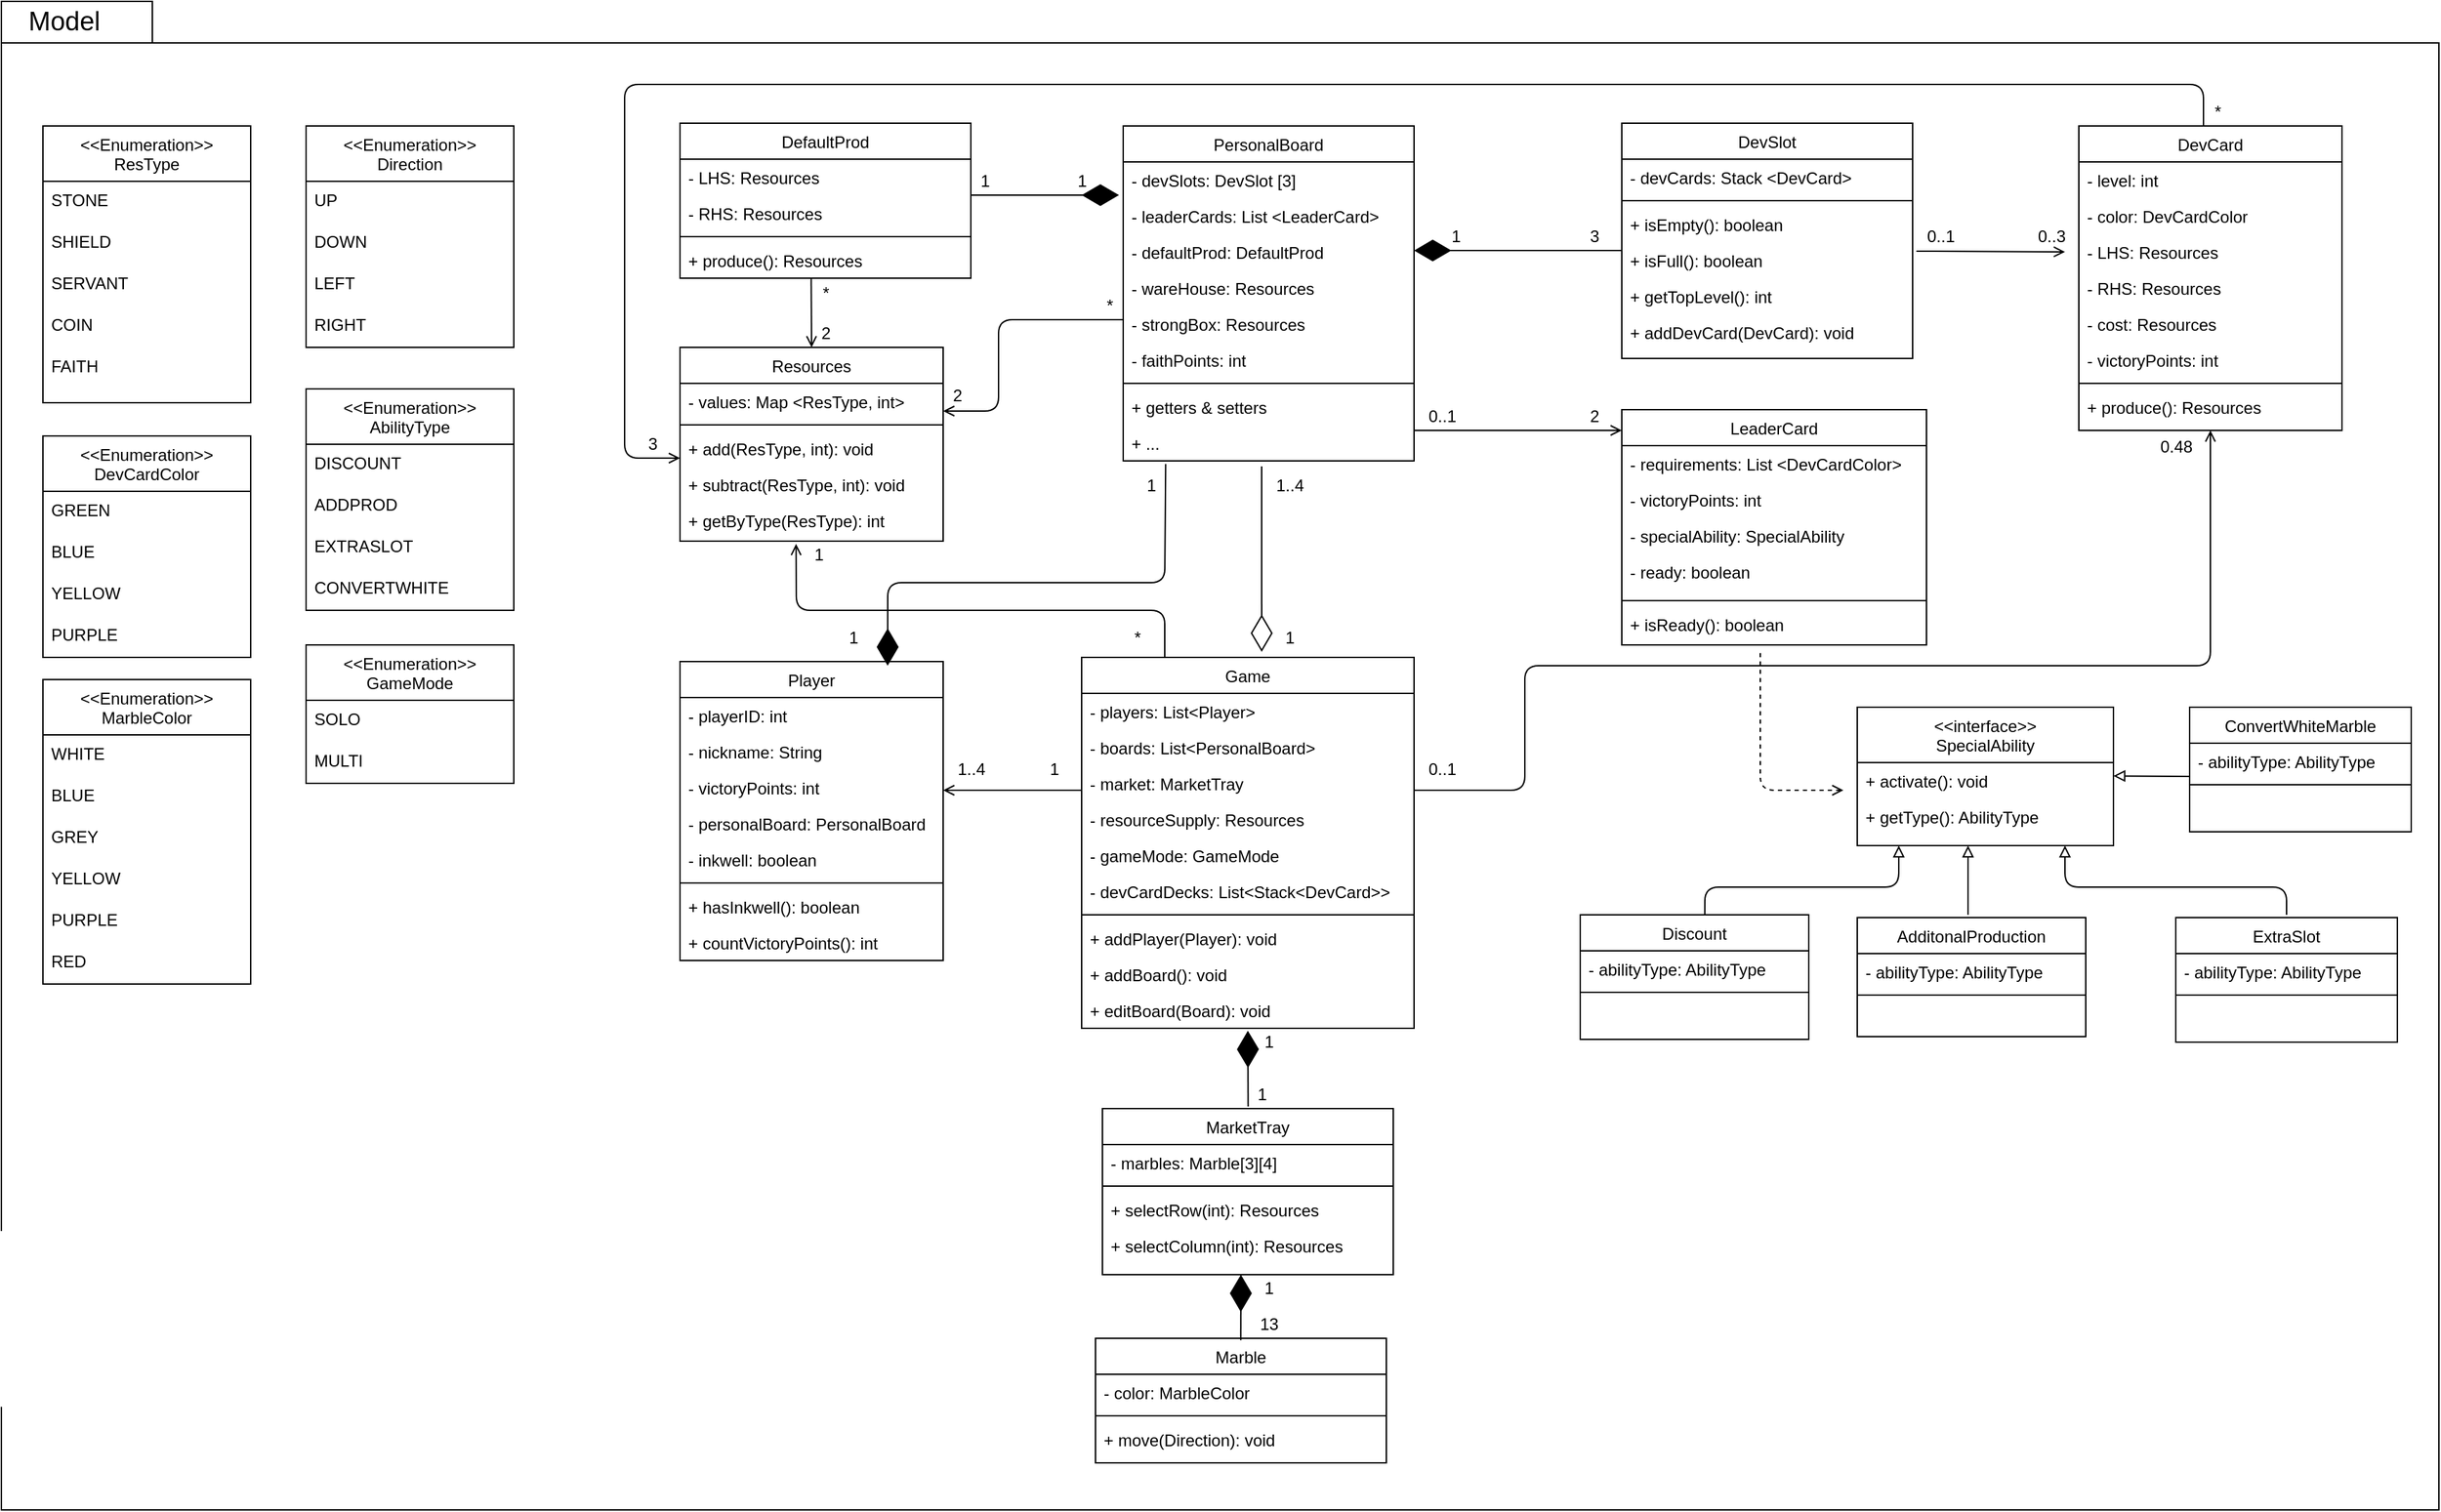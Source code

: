 <mxfile version="14.4.9" type="device"><diagram id="C5RBs43oDa-KdzZeNtuy" name="Page-1"><mxGraphModel dx="3872" dy="2507" grid="1" gridSize="10" guides="1" tooltips="1" connect="1" arrows="1" fold="1" page="1" pageScale="1" pageWidth="1169" pageHeight="827" math="0" shadow="0"><root><mxCell id="WIyWlLk6GJQsqaUBKTNV-0"/><mxCell id="WIyWlLk6GJQsqaUBKTNV-1" parent="WIyWlLk6GJQsqaUBKTNV-0"/><mxCell id="xQJlDRoFPrVS4sR51G3T-3" value="" style="shape=folder;fontStyle=1;tabWidth=80;tabHeight=30;tabPosition=left;html=1;boundedLbl=1;" parent="WIyWlLk6GJQsqaUBKTNV-1" vertex="1"><mxGeometry x="-1150" y="-60" width="1760" height="1090" as="geometry"/></mxCell><mxCell id="zkfFHV4jXpPFQw0GAbJ--0" value="PersonalBoard" style="swimlane;fontStyle=0;align=center;verticalAlign=top;childLayout=stackLayout;horizontal=1;startSize=26;horizontalStack=0;resizeParent=1;resizeLast=0;collapsible=1;marginBottom=0;rounded=0;shadow=0;strokeWidth=1;" parent="WIyWlLk6GJQsqaUBKTNV-1" vertex="1"><mxGeometry x="-340" y="30" width="210" height="242" as="geometry"><mxRectangle x="230" y="140" width="160" height="26" as="alternateBounds"/></mxGeometry></mxCell><mxCell id="zkfFHV4jXpPFQw0GAbJ--1" value="- devSlots: DevSlot [3]" style="text;align=left;verticalAlign=top;spacingLeft=4;spacingRight=4;overflow=hidden;rotatable=0;points=[[0,0.5],[1,0.5]];portConstraint=eastwest;" parent="zkfFHV4jXpPFQw0GAbJ--0" vertex="1"><mxGeometry y="26" width="210" height="26" as="geometry"/></mxCell><mxCell id="JViH0_Ud2CTrV5WbSch8-22" value="- leaderCards: List &lt;LeaderCard&gt;" style="text;align=left;verticalAlign=top;spacingLeft=4;spacingRight=4;overflow=hidden;rotatable=0;points=[[0,0.5],[1,0.5]];portConstraint=eastwest;rounded=0;shadow=0;html=0;" parent="zkfFHV4jXpPFQw0GAbJ--0" vertex="1"><mxGeometry y="52" width="210" height="26" as="geometry"/></mxCell><mxCell id="zkfFHV4jXpPFQw0GAbJ--2" value="- defaultProd: DefaultProd" style="text;align=left;verticalAlign=top;spacingLeft=4;spacingRight=4;overflow=hidden;rotatable=0;points=[[0,0.5],[1,0.5]];portConstraint=eastwest;rounded=0;shadow=0;html=0;" parent="zkfFHV4jXpPFQw0GAbJ--0" vertex="1"><mxGeometry y="78" width="210" height="26" as="geometry"/></mxCell><mxCell id="zkfFHV4jXpPFQw0GAbJ--3" value="- wareHouse: Resources" style="text;align=left;verticalAlign=top;spacingLeft=4;spacingRight=4;overflow=hidden;rotatable=0;points=[[0,0.5],[1,0.5]];portConstraint=eastwest;rounded=0;shadow=0;html=0;" parent="zkfFHV4jXpPFQw0GAbJ--0" vertex="1"><mxGeometry y="104" width="210" height="26" as="geometry"/></mxCell><mxCell id="g4ZdWJ2Xis4L-yfPO50n-14" value="- strongBox: Resources" style="text;align=left;verticalAlign=top;spacingLeft=4;spacingRight=4;overflow=hidden;rotatable=0;points=[[0,0.5],[1,0.5]];portConstraint=eastwest;rounded=0;shadow=0;html=0;" parent="zkfFHV4jXpPFQw0GAbJ--0" vertex="1"><mxGeometry y="130" width="210" height="26" as="geometry"/></mxCell><mxCell id="g4ZdWJ2Xis4L-yfPO50n-23" value="- faithPoints: int" style="text;align=left;verticalAlign=top;spacingLeft=4;spacingRight=4;overflow=hidden;rotatable=0;points=[[0,0.5],[1,0.5]];portConstraint=eastwest;rounded=0;shadow=0;html=0;" parent="zkfFHV4jXpPFQw0GAbJ--0" vertex="1"><mxGeometry y="156" width="210" height="26" as="geometry"/></mxCell><mxCell id="zkfFHV4jXpPFQw0GAbJ--4" value="" style="line;html=1;strokeWidth=1;align=left;verticalAlign=middle;spacingTop=-1;spacingLeft=3;spacingRight=3;rotatable=0;labelPosition=right;points=[];portConstraint=eastwest;" parent="zkfFHV4jXpPFQw0GAbJ--0" vertex="1"><mxGeometry y="182" width="210" height="8" as="geometry"/></mxCell><mxCell id="zkfFHV4jXpPFQw0GAbJ--5" value="+ getters &amp; setters" style="text;align=left;verticalAlign=top;spacingLeft=4;spacingRight=4;overflow=hidden;rotatable=0;points=[[0,0.5],[1,0.5]];portConstraint=eastwest;" parent="zkfFHV4jXpPFQw0GAbJ--0" vertex="1"><mxGeometry y="190" width="210" height="26" as="geometry"/></mxCell><mxCell id="JViH0_Ud2CTrV5WbSch8-24" value="+ ..." style="text;align=left;verticalAlign=top;spacingLeft=4;spacingRight=4;overflow=hidden;rotatable=0;points=[[0,0.5],[1,0.5]];portConstraint=eastwest;" parent="zkfFHV4jXpPFQw0GAbJ--0" vertex="1"><mxGeometry y="216" width="210" height="26" as="geometry"/></mxCell><mxCell id="zkfFHV4jXpPFQw0GAbJ--17" value="Player" style="swimlane;fontStyle=0;align=center;verticalAlign=top;childLayout=stackLayout;horizontal=1;startSize=26;horizontalStack=0;resizeParent=1;resizeLast=0;collapsible=1;marginBottom=0;rounded=0;shadow=0;strokeWidth=1;" parent="WIyWlLk6GJQsqaUBKTNV-1" vertex="1"><mxGeometry x="-660" y="417" width="190" height="216" as="geometry"><mxRectangle x="550" y="140" width="160" height="26" as="alternateBounds"/></mxGeometry></mxCell><mxCell id="zkfFHV4jXpPFQw0GAbJ--18" value="- playerID: int" style="text;align=left;verticalAlign=top;spacingLeft=4;spacingRight=4;overflow=hidden;rotatable=0;points=[[0,0.5],[1,0.5]];portConstraint=eastwest;" parent="zkfFHV4jXpPFQw0GAbJ--17" vertex="1"><mxGeometry y="26" width="190" height="26" as="geometry"/></mxCell><mxCell id="zkfFHV4jXpPFQw0GAbJ--19" value="- nickname: String" style="text;align=left;verticalAlign=top;spacingLeft=4;spacingRight=4;overflow=hidden;rotatable=0;points=[[0,0.5],[1,0.5]];portConstraint=eastwest;rounded=0;shadow=0;html=0;" parent="zkfFHV4jXpPFQw0GAbJ--17" vertex="1"><mxGeometry y="52" width="190" height="26" as="geometry"/></mxCell><mxCell id="zkfFHV4jXpPFQw0GAbJ--20" value="- victoryPoints: int" style="text;align=left;verticalAlign=top;spacingLeft=4;spacingRight=4;overflow=hidden;rotatable=0;points=[[0,0.5],[1,0.5]];portConstraint=eastwest;rounded=0;shadow=0;html=0;" parent="zkfFHV4jXpPFQw0GAbJ--17" vertex="1"><mxGeometry y="78" width="190" height="26" as="geometry"/></mxCell><mxCell id="g4ZdWJ2Xis4L-yfPO50n-3" value="- personalBoard: PersonalBoard" style="text;align=left;verticalAlign=top;spacingLeft=4;spacingRight=4;overflow=hidden;rotatable=0;points=[[0,0.5],[1,0.5]];portConstraint=eastwest;rounded=0;shadow=0;html=0;" parent="zkfFHV4jXpPFQw0GAbJ--17" vertex="1"><mxGeometry y="104" width="190" height="26" as="geometry"/></mxCell><mxCell id="g4ZdWJ2Xis4L-yfPO50n-4" value="- inkwell: boolean" style="text;align=left;verticalAlign=top;spacingLeft=4;spacingRight=4;overflow=hidden;rotatable=0;points=[[0,0.5],[1,0.5]];portConstraint=eastwest;rounded=0;shadow=0;html=0;" parent="zkfFHV4jXpPFQw0GAbJ--17" vertex="1"><mxGeometry y="130" width="190" height="26" as="geometry"/></mxCell><mxCell id="zkfFHV4jXpPFQw0GAbJ--23" value="" style="line;html=1;strokeWidth=1;align=left;verticalAlign=middle;spacingTop=-1;spacingLeft=3;spacingRight=3;rotatable=0;labelPosition=right;points=[];portConstraint=eastwest;" parent="zkfFHV4jXpPFQw0GAbJ--17" vertex="1"><mxGeometry y="156" width="190" height="8" as="geometry"/></mxCell><mxCell id="zkfFHV4jXpPFQw0GAbJ--24" value="+ hasInkwell(): boolean" style="text;align=left;verticalAlign=top;spacingLeft=4;spacingRight=4;overflow=hidden;rotatable=0;points=[[0,0.5],[1,0.5]];portConstraint=eastwest;" parent="zkfFHV4jXpPFQw0GAbJ--17" vertex="1"><mxGeometry y="164" width="190" height="26" as="geometry"/></mxCell><mxCell id="g4ZdWJ2Xis4L-yfPO50n-71" value="+ countVictoryPoints(): int" style="text;align=left;verticalAlign=top;spacingLeft=4;spacingRight=4;overflow=hidden;rotatable=0;points=[[0,0.5],[1,0.5]];portConstraint=eastwest;" parent="zkfFHV4jXpPFQw0GAbJ--17" vertex="1"><mxGeometry y="190" width="190" height="26" as="geometry"/></mxCell><mxCell id="g4ZdWJ2Xis4L-yfPO50n-6" value="DevSlot" style="swimlane;fontStyle=0;align=center;verticalAlign=top;childLayout=stackLayout;horizontal=1;startSize=26;horizontalStack=0;resizeParent=1;resizeLast=0;collapsible=1;marginBottom=0;rounded=0;shadow=0;strokeWidth=1;" parent="WIyWlLk6GJQsqaUBKTNV-1" vertex="1"><mxGeometry x="20" y="28" width="210" height="170" as="geometry"><mxRectangle x="230" y="140" width="160" height="26" as="alternateBounds"/></mxGeometry></mxCell><mxCell id="g4ZdWJ2Xis4L-yfPO50n-7" value="- devCards: Stack &lt;DevCard&gt;" style="text;align=left;verticalAlign=top;spacingLeft=4;spacingRight=4;overflow=hidden;rotatable=0;points=[[0,0.5],[1,0.5]];portConstraint=eastwest;" parent="g4ZdWJ2Xis4L-yfPO50n-6" vertex="1"><mxGeometry y="26" width="210" height="26" as="geometry"/></mxCell><mxCell id="g4ZdWJ2Xis4L-yfPO50n-10" value="" style="line;html=1;strokeWidth=1;align=left;verticalAlign=middle;spacingTop=-1;spacingLeft=3;spacingRight=3;rotatable=0;labelPosition=right;points=[];portConstraint=eastwest;" parent="g4ZdWJ2Xis4L-yfPO50n-6" vertex="1"><mxGeometry y="52" width="210" height="8" as="geometry"/></mxCell><mxCell id="g4ZdWJ2Xis4L-yfPO50n-11" value="+ isEmpty(): boolean" style="text;align=left;verticalAlign=top;spacingLeft=4;spacingRight=4;overflow=hidden;rotatable=0;points=[[0,0.5],[1,0.5]];portConstraint=eastwest;" parent="g4ZdWJ2Xis4L-yfPO50n-6" vertex="1"><mxGeometry y="60" width="210" height="26" as="geometry"/></mxCell><mxCell id="g4ZdWJ2Xis4L-yfPO50n-12" value="+ isFull(): boolean" style="text;align=left;verticalAlign=top;spacingLeft=4;spacingRight=4;overflow=hidden;rotatable=0;points=[[0,0.5],[1,0.5]];portConstraint=eastwest;" parent="g4ZdWJ2Xis4L-yfPO50n-6" vertex="1"><mxGeometry y="86" width="210" height="26" as="geometry"/></mxCell><mxCell id="g4ZdWJ2Xis4L-yfPO50n-13" value="+ getTopLevel(): int" style="text;align=left;verticalAlign=top;spacingLeft=4;spacingRight=4;overflow=hidden;rotatable=0;points=[[0,0.5],[1,0.5]];portConstraint=eastwest;" parent="g4ZdWJ2Xis4L-yfPO50n-6" vertex="1"><mxGeometry y="112" width="210" height="26" as="geometry"/></mxCell><mxCell id="g4ZdWJ2Xis4L-yfPO50n-67" value="+ addDevCard(DevCard): void" style="text;align=left;verticalAlign=top;spacingLeft=4;spacingRight=4;overflow=hidden;rotatable=0;points=[[0,0.5],[1,0.5]];portConstraint=eastwest;" parent="g4ZdWJ2Xis4L-yfPO50n-6" vertex="1"><mxGeometry y="138" width="210" height="26" as="geometry"/></mxCell><mxCell id="g4ZdWJ2Xis4L-yfPO50n-15" value="DevCard" style="swimlane;fontStyle=0;align=center;verticalAlign=top;childLayout=stackLayout;horizontal=1;startSize=26;horizontalStack=0;resizeParent=1;resizeLast=0;collapsible=1;marginBottom=0;rounded=0;shadow=0;strokeWidth=1;" parent="WIyWlLk6GJQsqaUBKTNV-1" vertex="1"><mxGeometry x="350" y="30" width="190" height="220" as="geometry"><mxRectangle x="550" y="140" width="160" height="26" as="alternateBounds"/></mxGeometry></mxCell><mxCell id="g4ZdWJ2Xis4L-yfPO50n-16" value="- level: int" style="text;align=left;verticalAlign=top;spacingLeft=4;spacingRight=4;overflow=hidden;rotatable=0;points=[[0,0.5],[1,0.5]];portConstraint=eastwest;" parent="g4ZdWJ2Xis4L-yfPO50n-15" vertex="1"><mxGeometry y="26" width="190" height="26" as="geometry"/></mxCell><mxCell id="g4ZdWJ2Xis4L-yfPO50n-55" value="- color: DevCardColor" style="text;align=left;verticalAlign=top;spacingLeft=4;spacingRight=4;overflow=hidden;rotatable=0;points=[[0,0.5],[1,0.5]];portConstraint=eastwest;" parent="g4ZdWJ2Xis4L-yfPO50n-15" vertex="1"><mxGeometry y="52" width="190" height="26" as="geometry"/></mxCell><mxCell id="g4ZdWJ2Xis4L-yfPO50n-17" value="- LHS: Resources" style="text;align=left;verticalAlign=top;spacingLeft=4;spacingRight=4;overflow=hidden;rotatable=0;points=[[0,0.5],[1,0.5]];portConstraint=eastwest;rounded=0;shadow=0;html=0;" parent="g4ZdWJ2Xis4L-yfPO50n-15" vertex="1"><mxGeometry y="78" width="190" height="26" as="geometry"/></mxCell><mxCell id="g4ZdWJ2Xis4L-yfPO50n-18" value="- RHS: Resources" style="text;align=left;verticalAlign=top;spacingLeft=4;spacingRight=4;overflow=hidden;rotatable=0;points=[[0,0.5],[1,0.5]];portConstraint=eastwest;rounded=0;shadow=0;html=0;" parent="g4ZdWJ2Xis4L-yfPO50n-15" vertex="1"><mxGeometry y="104" width="190" height="26" as="geometry"/></mxCell><mxCell id="g4ZdWJ2Xis4L-yfPO50n-19" value="- cost: Resources " style="text;align=left;verticalAlign=top;spacingLeft=4;spacingRight=4;overflow=hidden;rotatable=0;points=[[0,0.5],[1,0.5]];portConstraint=eastwest;rounded=0;shadow=0;html=0;" parent="g4ZdWJ2Xis4L-yfPO50n-15" vertex="1"><mxGeometry y="130" width="190" height="26" as="geometry"/></mxCell><mxCell id="g4ZdWJ2Xis4L-yfPO50n-20" value="- victoryPoints: int" style="text;align=left;verticalAlign=top;spacingLeft=4;spacingRight=4;overflow=hidden;rotatable=0;points=[[0,0.5],[1,0.5]];portConstraint=eastwest;rounded=0;shadow=0;html=0;" parent="g4ZdWJ2Xis4L-yfPO50n-15" vertex="1"><mxGeometry y="156" width="190" height="26" as="geometry"/></mxCell><mxCell id="g4ZdWJ2Xis4L-yfPO50n-21" value="" style="line;html=1;strokeWidth=1;align=left;verticalAlign=middle;spacingTop=-1;spacingLeft=3;spacingRight=3;rotatable=0;labelPosition=right;points=[];portConstraint=eastwest;" parent="g4ZdWJ2Xis4L-yfPO50n-15" vertex="1"><mxGeometry y="182" width="190" height="8" as="geometry"/></mxCell><mxCell id="g4ZdWJ2Xis4L-yfPO50n-65" value="+ produce(): Resources" style="text;align=left;verticalAlign=top;spacingLeft=4;spacingRight=4;overflow=hidden;rotatable=0;points=[[0,0.5],[1,0.5]];portConstraint=eastwest;" parent="g4ZdWJ2Xis4L-yfPO50n-15" vertex="1"><mxGeometry y="190" width="190" height="26" as="geometry"/></mxCell><mxCell id="g4ZdWJ2Xis4L-yfPO50n-29" value="Resources" style="swimlane;fontStyle=0;align=center;verticalAlign=top;childLayout=stackLayout;horizontal=1;startSize=26;horizontalStack=0;resizeParent=1;resizeLast=0;collapsible=1;marginBottom=0;rounded=0;shadow=0;strokeWidth=1;" parent="WIyWlLk6GJQsqaUBKTNV-1" vertex="1"><mxGeometry x="-660" y="190" width="190" height="140" as="geometry"><mxRectangle x="550" y="140" width="160" height="26" as="alternateBounds"/></mxGeometry></mxCell><mxCell id="JViH0_Ud2CTrV5WbSch8-32" value="" style="endArrow=none;endFill=0;endSize=24;html=1;startArrow=open;startFill=0;" parent="g4ZdWJ2Xis4L-yfPO50n-29" edge="1"><mxGeometry width="160" relative="1" as="geometry"><mxPoint x="95" as="sourcePoint"/><mxPoint x="94.7" y="-50" as="targetPoint"/></mxGeometry></mxCell><mxCell id="g4ZdWJ2Xis4L-yfPO50n-30" value="- values: Map &lt;ResType, int&gt;" style="text;align=left;verticalAlign=top;spacingLeft=4;spacingRight=4;overflow=hidden;rotatable=0;points=[[0,0.5],[1,0.5]];portConstraint=eastwest;" parent="g4ZdWJ2Xis4L-yfPO50n-29" vertex="1"><mxGeometry y="26" width="190" height="26" as="geometry"/></mxCell><mxCell id="g4ZdWJ2Xis4L-yfPO50n-35" value="" style="line;html=1;strokeWidth=1;align=left;verticalAlign=middle;spacingTop=-1;spacingLeft=3;spacingRight=3;rotatable=0;labelPosition=right;points=[];portConstraint=eastwest;" parent="g4ZdWJ2Xis4L-yfPO50n-29" vertex="1"><mxGeometry y="52" width="190" height="8" as="geometry"/></mxCell><mxCell id="g4ZdWJ2Xis4L-yfPO50n-36" value="+ add(ResType, int): void" style="text;align=left;verticalAlign=top;spacingLeft=4;spacingRight=4;overflow=hidden;rotatable=0;points=[[0,0.5],[1,0.5]];portConstraint=eastwest;" parent="g4ZdWJ2Xis4L-yfPO50n-29" vertex="1"><mxGeometry y="60" width="190" height="26" as="geometry"/></mxCell><mxCell id="g4ZdWJ2Xis4L-yfPO50n-38" value="+ subtract(ResType, int): void" style="text;align=left;verticalAlign=top;spacingLeft=4;spacingRight=4;overflow=hidden;rotatable=0;points=[[0,0.5],[1,0.5]];portConstraint=eastwest;" parent="g4ZdWJ2Xis4L-yfPO50n-29" vertex="1"><mxGeometry y="86" width="190" height="26" as="geometry"/></mxCell><mxCell id="g4ZdWJ2Xis4L-yfPO50n-37" value="+ getByType(ResType): int" style="text;align=left;verticalAlign=top;spacingLeft=4;spacingRight=4;overflow=hidden;rotatable=0;points=[[0,0.5],[1,0.5]];portConstraint=eastwest;" parent="g4ZdWJ2Xis4L-yfPO50n-29" vertex="1"><mxGeometry y="112" width="190" height="26" as="geometry"/></mxCell><mxCell id="g4ZdWJ2Xis4L-yfPO50n-39" value="&lt;&lt;Enumeration&gt;&gt;&#10;ResType" style="swimlane;fontStyle=0;align=center;verticalAlign=top;childLayout=stackLayout;horizontal=1;startSize=40;horizontalStack=0;resizeParent=1;resizeLast=0;collapsible=1;marginBottom=0;rounded=0;shadow=0;strokeWidth=1;" parent="WIyWlLk6GJQsqaUBKTNV-1" vertex="1"><mxGeometry x="-1120" y="30" width="150" height="200" as="geometry"><mxRectangle x="550" y="140" width="160" height="26" as="alternateBounds"/></mxGeometry></mxCell><mxCell id="g4ZdWJ2Xis4L-yfPO50n-40" value="STONE" style="text;align=left;verticalAlign=top;spacingLeft=4;spacingRight=4;overflow=hidden;rotatable=0;points=[[0,0.5],[1,0.5]];portConstraint=eastwest;" parent="g4ZdWJ2Xis4L-yfPO50n-39" vertex="1"><mxGeometry y="40" width="150" height="30" as="geometry"/></mxCell><mxCell id="g4ZdWJ2Xis4L-yfPO50n-45" value="SHIELD" style="text;align=left;verticalAlign=top;spacingLeft=4;spacingRight=4;overflow=hidden;rotatable=0;points=[[0,0.5],[1,0.5]];portConstraint=eastwest;" parent="g4ZdWJ2Xis4L-yfPO50n-39" vertex="1"><mxGeometry y="70" width="150" height="30" as="geometry"/></mxCell><mxCell id="g4ZdWJ2Xis4L-yfPO50n-46" value="SERVANT" style="text;align=left;verticalAlign=top;spacingLeft=4;spacingRight=4;overflow=hidden;rotatable=0;points=[[0,0.5],[1,0.5]];portConstraint=eastwest;" parent="g4ZdWJ2Xis4L-yfPO50n-39" vertex="1"><mxGeometry y="100" width="150" height="30" as="geometry"/></mxCell><mxCell id="g4ZdWJ2Xis4L-yfPO50n-47" value="COIN" style="text;align=left;verticalAlign=top;spacingLeft=4;spacingRight=4;overflow=hidden;rotatable=0;points=[[0,0.5],[1,0.5]];portConstraint=eastwest;" parent="g4ZdWJ2Xis4L-yfPO50n-39" vertex="1"><mxGeometry y="130" width="150" height="30" as="geometry"/></mxCell><mxCell id="g4ZdWJ2Xis4L-yfPO50n-48" value="FAITH" style="text;align=left;verticalAlign=top;spacingLeft=4;spacingRight=4;overflow=hidden;rotatable=0;points=[[0,0.5],[1,0.5]];portConstraint=eastwest;" parent="g4ZdWJ2Xis4L-yfPO50n-39" vertex="1"><mxGeometry y="160" width="150" height="30" as="geometry"/></mxCell><mxCell id="g4ZdWJ2Xis4L-yfPO50n-49" value="&lt;&lt;Enumeration&gt;&gt;&#10;DevCardColor" style="swimlane;fontStyle=0;align=center;verticalAlign=top;childLayout=stackLayout;horizontal=1;startSize=40;horizontalStack=0;resizeParent=1;resizeLast=0;collapsible=1;marginBottom=0;rounded=0;shadow=0;strokeWidth=1;" parent="WIyWlLk6GJQsqaUBKTNV-1" vertex="1"><mxGeometry x="-1120" y="254" width="150" height="160" as="geometry"><mxRectangle x="550" y="140" width="160" height="26" as="alternateBounds"/></mxGeometry></mxCell><mxCell id="g4ZdWJ2Xis4L-yfPO50n-50" value="GREEN" style="text;align=left;verticalAlign=top;spacingLeft=4;spacingRight=4;overflow=hidden;rotatable=0;points=[[0,0.5],[1,0.5]];portConstraint=eastwest;" parent="g4ZdWJ2Xis4L-yfPO50n-49" vertex="1"><mxGeometry y="40" width="150" height="30" as="geometry"/></mxCell><mxCell id="g4ZdWJ2Xis4L-yfPO50n-51" value="BLUE" style="text;align=left;verticalAlign=top;spacingLeft=4;spacingRight=4;overflow=hidden;rotatable=0;points=[[0,0.5],[1,0.5]];portConstraint=eastwest;" parent="g4ZdWJ2Xis4L-yfPO50n-49" vertex="1"><mxGeometry y="70" width="150" height="30" as="geometry"/></mxCell><mxCell id="g4ZdWJ2Xis4L-yfPO50n-52" value="YELLOW" style="text;align=left;verticalAlign=top;spacingLeft=4;spacingRight=4;overflow=hidden;rotatable=0;points=[[0,0.5],[1,0.5]];portConstraint=eastwest;" parent="g4ZdWJ2Xis4L-yfPO50n-49" vertex="1"><mxGeometry y="100" width="150" height="30" as="geometry"/></mxCell><mxCell id="g4ZdWJ2Xis4L-yfPO50n-53" value="PURPLE" style="text;align=left;verticalAlign=top;spacingLeft=4;spacingRight=4;overflow=hidden;rotatable=0;points=[[0,0.5],[1,0.5]];portConstraint=eastwest;" parent="g4ZdWJ2Xis4L-yfPO50n-49" vertex="1"><mxGeometry y="130" width="150" height="30" as="geometry"/></mxCell><mxCell id="g4ZdWJ2Xis4L-yfPO50n-56" value="LeaderCard" style="swimlane;fontStyle=0;align=center;verticalAlign=top;childLayout=stackLayout;horizontal=1;startSize=26;horizontalStack=0;resizeParent=1;resizeLast=0;collapsible=1;marginBottom=0;rounded=0;shadow=0;strokeWidth=1;" parent="WIyWlLk6GJQsqaUBKTNV-1" vertex="1"><mxGeometry x="20" y="235" width="220" height="170" as="geometry"><mxRectangle x="550" y="140" width="160" height="26" as="alternateBounds"/></mxGeometry></mxCell><mxCell id="g4ZdWJ2Xis4L-yfPO50n-57" value="- requirements: List &lt;DevCardColor&gt;" style="text;align=left;verticalAlign=top;spacingLeft=4;spacingRight=4;overflow=hidden;rotatable=0;points=[[0,0.5],[1,0.5]];portConstraint=eastwest;" parent="g4ZdWJ2Xis4L-yfPO50n-56" vertex="1"><mxGeometry y="26" width="220" height="26" as="geometry"/></mxCell><mxCell id="g4ZdWJ2Xis4L-yfPO50n-58" value="- victoryPoints: int" style="text;align=left;verticalAlign=top;spacingLeft=4;spacingRight=4;overflow=hidden;rotatable=0;points=[[0,0.5],[1,0.5]];portConstraint=eastwest;" parent="g4ZdWJ2Xis4L-yfPO50n-56" vertex="1"><mxGeometry y="52" width="220" height="26" as="geometry"/></mxCell><mxCell id="g4ZdWJ2Xis4L-yfPO50n-62" value="- specialAbility: SpecialAbility" style="text;align=left;verticalAlign=top;spacingLeft=4;spacingRight=4;overflow=hidden;rotatable=0;points=[[0,0.5],[1,0.5]];portConstraint=eastwest;rounded=0;shadow=0;html=0;" parent="g4ZdWJ2Xis4L-yfPO50n-56" vertex="1"><mxGeometry y="78" width="220" height="26" as="geometry"/></mxCell><mxCell id="g4ZdWJ2Xis4L-yfPO50n-72" value="- ready: boolean" style="text;align=left;verticalAlign=top;spacingLeft=4;spacingRight=4;overflow=hidden;rotatable=0;points=[[0,0.5],[1,0.5]];portConstraint=eastwest;rounded=0;shadow=0;html=0;" parent="g4ZdWJ2Xis4L-yfPO50n-56" vertex="1"><mxGeometry y="104" width="220" height="30" as="geometry"/></mxCell><mxCell id="g4ZdWJ2Xis4L-yfPO50n-63" value="" style="line;html=1;strokeWidth=1;align=left;verticalAlign=middle;spacingTop=-1;spacingLeft=3;spacingRight=3;rotatable=0;labelPosition=right;points=[];portConstraint=eastwest;" parent="g4ZdWJ2Xis4L-yfPO50n-56" vertex="1"><mxGeometry y="134" width="220" height="8" as="geometry"/></mxCell><mxCell id="g4ZdWJ2Xis4L-yfPO50n-64" value="+ isReady(): boolean" style="text;align=left;verticalAlign=top;spacingLeft=4;spacingRight=4;overflow=hidden;rotatable=0;points=[[0,0.5],[1,0.5]];portConstraint=eastwest;" parent="g4ZdWJ2Xis4L-yfPO50n-56" vertex="1"><mxGeometry y="142" width="220" height="26" as="geometry"/></mxCell><mxCell id="g4ZdWJ2Xis4L-yfPO50n-74" value="&lt;&lt;interface&gt;&gt;&#10;SpecialAbility" style="swimlane;fontStyle=0;align=center;verticalAlign=top;childLayout=stackLayout;horizontal=1;startSize=40;horizontalStack=0;resizeParent=1;resizeLast=0;collapsible=1;marginBottom=0;rounded=0;shadow=0;strokeWidth=1;" parent="WIyWlLk6GJQsqaUBKTNV-1" vertex="1"><mxGeometry x="190" y="450" width="185" height="100" as="geometry"><mxRectangle x="550" y="140" width="160" height="26" as="alternateBounds"/></mxGeometry></mxCell><mxCell id="g4ZdWJ2Xis4L-yfPO50n-81" value="+ activate(): void" style="text;align=left;verticalAlign=top;spacingLeft=4;spacingRight=4;overflow=hidden;rotatable=0;points=[[0,0.5],[1,0.5]];portConstraint=eastwest;" parent="g4ZdWJ2Xis4L-yfPO50n-74" vertex="1"><mxGeometry y="40" width="185" height="26" as="geometry"/></mxCell><mxCell id="g4ZdWJ2Xis4L-yfPO50n-110" value="+ getType(): AbilityType" style="text;align=left;verticalAlign=top;spacingLeft=4;spacingRight=4;overflow=hidden;rotatable=0;points=[[0,0.5],[1,0.5]];portConstraint=eastwest;" parent="g4ZdWJ2Xis4L-yfPO50n-74" vertex="1"><mxGeometry y="66" width="185" height="26" as="geometry"/></mxCell><mxCell id="g4ZdWJ2Xis4L-yfPO50n-82" value="&lt;&lt;Enumeration&gt;&gt;&#10;AbilityType" style="swimlane;fontStyle=0;align=center;verticalAlign=top;childLayout=stackLayout;horizontal=1;startSize=40;horizontalStack=0;resizeParent=1;resizeLast=0;collapsible=1;marginBottom=0;rounded=0;shadow=0;strokeWidth=1;" parent="WIyWlLk6GJQsqaUBKTNV-1" vertex="1"><mxGeometry x="-930" y="220" width="150" height="160" as="geometry"><mxRectangle x="550" y="140" width="160" height="26" as="alternateBounds"/></mxGeometry></mxCell><mxCell id="g4ZdWJ2Xis4L-yfPO50n-83" value="DISCOUNT" style="text;align=left;verticalAlign=top;spacingLeft=4;spacingRight=4;overflow=hidden;rotatable=0;points=[[0,0.5],[1,0.5]];portConstraint=eastwest;" parent="g4ZdWJ2Xis4L-yfPO50n-82" vertex="1"><mxGeometry y="40" width="150" height="30" as="geometry"/></mxCell><mxCell id="g4ZdWJ2Xis4L-yfPO50n-84" value="ADDPROD" style="text;align=left;verticalAlign=top;spacingLeft=4;spacingRight=4;overflow=hidden;rotatable=0;points=[[0,0.5],[1,0.5]];portConstraint=eastwest;" parent="g4ZdWJ2Xis4L-yfPO50n-82" vertex="1"><mxGeometry y="70" width="150" height="30" as="geometry"/></mxCell><mxCell id="g4ZdWJ2Xis4L-yfPO50n-85" value="EXTRASLOT" style="text;align=left;verticalAlign=top;spacingLeft=4;spacingRight=4;overflow=hidden;rotatable=0;points=[[0,0.5],[1,0.5]];portConstraint=eastwest;" parent="g4ZdWJ2Xis4L-yfPO50n-82" vertex="1"><mxGeometry y="100" width="150" height="30" as="geometry"/></mxCell><mxCell id="g4ZdWJ2Xis4L-yfPO50n-94" value="CONVERTWHITE" style="text;align=left;verticalAlign=top;spacingLeft=4;spacingRight=4;overflow=hidden;rotatable=0;points=[[0,0.5],[1,0.5]];portConstraint=eastwest;" parent="g4ZdWJ2Xis4L-yfPO50n-82" vertex="1"><mxGeometry y="130" width="150" height="30" as="geometry"/></mxCell><mxCell id="g4ZdWJ2Xis4L-yfPO50n-87" value="Discount" style="swimlane;fontStyle=0;align=center;verticalAlign=top;childLayout=stackLayout;horizontal=1;startSize=26;horizontalStack=0;resizeParent=1;resizeLast=0;collapsible=1;marginBottom=0;rounded=0;shadow=0;strokeWidth=1;" parent="WIyWlLk6GJQsqaUBKTNV-1" vertex="1"><mxGeometry x="-10" y="600" width="165" height="90" as="geometry"><mxRectangle x="550" y="140" width="160" height="26" as="alternateBounds"/></mxGeometry></mxCell><mxCell id="g4ZdWJ2Xis4L-yfPO50n-88" value="- abilityType: AbilityType" style="text;align=left;verticalAlign=top;spacingLeft=4;spacingRight=4;overflow=hidden;rotatable=0;points=[[0,0.5],[1,0.5]];portConstraint=eastwest;" parent="g4ZdWJ2Xis4L-yfPO50n-87" vertex="1"><mxGeometry y="26" width="165" height="26" as="geometry"/></mxCell><mxCell id="g4ZdWJ2Xis4L-yfPO50n-89" value="" style="line;html=1;strokeWidth=1;align=left;verticalAlign=middle;spacingTop=-1;spacingLeft=3;spacingRight=3;rotatable=0;labelPosition=right;points=[];portConstraint=eastwest;" parent="g4ZdWJ2Xis4L-yfPO50n-87" vertex="1"><mxGeometry y="52" width="165" height="8" as="geometry"/></mxCell><mxCell id="g4ZdWJ2Xis4L-yfPO50n-90" value=" " style="text;align=left;verticalAlign=top;spacingLeft=4;spacingRight=4;overflow=hidden;rotatable=0;points=[[0,0.5],[1,0.5]];portConstraint=eastwest;" parent="g4ZdWJ2Xis4L-yfPO50n-87" vertex="1"><mxGeometry y="60" width="165" height="26" as="geometry"/></mxCell><mxCell id="g4ZdWJ2Xis4L-yfPO50n-97" value="AdditonalProduction" style="swimlane;fontStyle=0;align=center;verticalAlign=top;childLayout=stackLayout;horizontal=1;startSize=26;horizontalStack=0;resizeParent=1;resizeLast=0;collapsible=1;marginBottom=0;rounded=0;shadow=0;strokeWidth=1;" parent="WIyWlLk6GJQsqaUBKTNV-1" vertex="1"><mxGeometry x="190" y="602" width="165" height="86" as="geometry"><mxRectangle x="550" y="140" width="160" height="26" as="alternateBounds"/></mxGeometry></mxCell><mxCell id="g4ZdWJ2Xis4L-yfPO50n-98" value="- abilityType: AbilityType" style="text;align=left;verticalAlign=top;spacingLeft=4;spacingRight=4;overflow=hidden;rotatable=0;points=[[0,0.5],[1,0.5]];portConstraint=eastwest;" parent="g4ZdWJ2Xis4L-yfPO50n-97" vertex="1"><mxGeometry y="26" width="165" height="26" as="geometry"/></mxCell><mxCell id="g4ZdWJ2Xis4L-yfPO50n-99" value="" style="line;html=1;strokeWidth=1;align=left;verticalAlign=middle;spacingTop=-1;spacingLeft=3;spacingRight=3;rotatable=0;labelPosition=right;points=[];portConstraint=eastwest;" parent="g4ZdWJ2Xis4L-yfPO50n-97" vertex="1"><mxGeometry y="52" width="165" height="8" as="geometry"/></mxCell><mxCell id="g4ZdWJ2Xis4L-yfPO50n-100" value=" " style="text;align=left;verticalAlign=top;spacingLeft=4;spacingRight=4;overflow=hidden;rotatable=0;points=[[0,0.5],[1,0.5]];portConstraint=eastwest;" parent="g4ZdWJ2Xis4L-yfPO50n-97" vertex="1"><mxGeometry y="60" width="165" height="26" as="geometry"/></mxCell><mxCell id="g4ZdWJ2Xis4L-yfPO50n-101" value="ConvertWhiteMarble" style="swimlane;fontStyle=0;align=center;verticalAlign=top;childLayout=stackLayout;horizontal=1;startSize=26;horizontalStack=0;resizeParent=1;resizeLast=0;collapsible=1;marginBottom=0;rounded=0;shadow=0;strokeWidth=1;" parent="WIyWlLk6GJQsqaUBKTNV-1" vertex="1"><mxGeometry x="430" y="450" width="160" height="90" as="geometry"><mxRectangle x="550" y="140" width="160" height="26" as="alternateBounds"/></mxGeometry></mxCell><mxCell id="g4ZdWJ2Xis4L-yfPO50n-102" value="- abilityType: AbilityType" style="text;align=left;verticalAlign=top;spacingLeft=4;spacingRight=4;overflow=hidden;rotatable=0;points=[[0,0.5],[1,0.5]];portConstraint=eastwest;" parent="g4ZdWJ2Xis4L-yfPO50n-101" vertex="1"><mxGeometry y="26" width="160" height="26" as="geometry"/></mxCell><mxCell id="g4ZdWJ2Xis4L-yfPO50n-103" value="" style="line;html=1;strokeWidth=1;align=left;verticalAlign=middle;spacingTop=-1;spacingLeft=3;spacingRight=3;rotatable=0;labelPosition=right;points=[];portConstraint=eastwest;" parent="g4ZdWJ2Xis4L-yfPO50n-101" vertex="1"><mxGeometry y="52" width="160" height="8" as="geometry"/></mxCell><mxCell id="g4ZdWJ2Xis4L-yfPO50n-104" value=" " style="text;align=left;verticalAlign=top;spacingLeft=4;spacingRight=4;overflow=hidden;rotatable=0;points=[[0,0.5],[1,0.5]];portConstraint=eastwest;" parent="g4ZdWJ2Xis4L-yfPO50n-101" vertex="1"><mxGeometry y="60" width="160" height="26" as="geometry"/></mxCell><mxCell id="g4ZdWJ2Xis4L-yfPO50n-105" value="ExtraSlot" style="swimlane;fontStyle=0;align=center;verticalAlign=top;childLayout=stackLayout;horizontal=1;startSize=26;horizontalStack=0;resizeParent=1;resizeLast=0;collapsible=1;marginBottom=0;rounded=0;shadow=0;strokeWidth=1;" parent="WIyWlLk6GJQsqaUBKTNV-1" vertex="1"><mxGeometry x="420" y="602" width="160" height="90" as="geometry"><mxRectangle x="550" y="140" width="160" height="26" as="alternateBounds"/></mxGeometry></mxCell><mxCell id="g4ZdWJ2Xis4L-yfPO50n-106" value="- abilityType: AbilityType" style="text;align=left;verticalAlign=top;spacingLeft=4;spacingRight=4;overflow=hidden;rotatable=0;points=[[0,0.5],[1,0.5]];portConstraint=eastwest;" parent="g4ZdWJ2Xis4L-yfPO50n-105" vertex="1"><mxGeometry y="26" width="160" height="26" as="geometry"/></mxCell><mxCell id="g4ZdWJ2Xis4L-yfPO50n-107" value="" style="line;html=1;strokeWidth=1;align=left;verticalAlign=middle;spacingTop=-1;spacingLeft=3;spacingRight=3;rotatable=0;labelPosition=right;points=[];portConstraint=eastwest;" parent="g4ZdWJ2Xis4L-yfPO50n-105" vertex="1"><mxGeometry y="52" width="160" height="8" as="geometry"/></mxCell><mxCell id="g4ZdWJ2Xis4L-yfPO50n-108" value=" " style="text;align=left;verticalAlign=top;spacingLeft=4;spacingRight=4;overflow=hidden;rotatable=0;points=[[0,0.5],[1,0.5]];portConstraint=eastwest;" parent="g4ZdWJ2Xis4L-yfPO50n-105" vertex="1"><mxGeometry y="60" width="160" height="26" as="geometry"/></mxCell><mxCell id="g4ZdWJ2Xis4L-yfPO50n-111" value="MarketTray" style="swimlane;fontStyle=0;align=center;verticalAlign=top;childLayout=stackLayout;horizontal=1;startSize=26;horizontalStack=0;resizeParent=1;resizeLast=0;collapsible=1;marginBottom=0;rounded=0;shadow=0;strokeWidth=1;" parent="WIyWlLk6GJQsqaUBKTNV-1" vertex="1"><mxGeometry x="-355" y="740" width="210" height="120" as="geometry"><mxRectangle x="230" y="140" width="160" height="26" as="alternateBounds"/></mxGeometry></mxCell><mxCell id="g4ZdWJ2Xis4L-yfPO50n-112" value="- marbles: Marble[3][4]" style="text;align=left;verticalAlign=top;spacingLeft=4;spacingRight=4;overflow=hidden;rotatable=0;points=[[0,0.5],[1,0.5]];portConstraint=eastwest;" parent="g4ZdWJ2Xis4L-yfPO50n-111" vertex="1"><mxGeometry y="26" width="210" height="26" as="geometry"/></mxCell><mxCell id="g4ZdWJ2Xis4L-yfPO50n-117" value="" style="line;html=1;strokeWidth=1;align=left;verticalAlign=middle;spacingTop=-1;spacingLeft=3;spacingRight=3;rotatable=0;labelPosition=right;points=[];portConstraint=eastwest;" parent="g4ZdWJ2Xis4L-yfPO50n-111" vertex="1"><mxGeometry y="52" width="210" height="8" as="geometry"/></mxCell><mxCell id="g4ZdWJ2Xis4L-yfPO50n-118" value="+ selectRow(int): Resources" style="text;align=left;verticalAlign=top;spacingLeft=4;spacingRight=4;overflow=hidden;rotatable=0;points=[[0,0.5],[1,0.5]];portConstraint=eastwest;" parent="g4ZdWJ2Xis4L-yfPO50n-111" vertex="1"><mxGeometry y="60" width="210" height="26" as="geometry"/></mxCell><mxCell id="g4ZdWJ2Xis4L-yfPO50n-119" value="+ selectColumn(int): Resources" style="text;align=left;verticalAlign=top;spacingLeft=4;spacingRight=4;overflow=hidden;rotatable=0;points=[[0,0.5],[1,0.5]];portConstraint=eastwest;" parent="g4ZdWJ2Xis4L-yfPO50n-111" vertex="1"><mxGeometry y="86" width="210" height="26" as="geometry"/></mxCell><mxCell id="g4ZdWJ2Xis4L-yfPO50n-120" value="Marble" style="swimlane;fontStyle=0;align=center;verticalAlign=top;childLayout=stackLayout;horizontal=1;startSize=26;horizontalStack=0;resizeParent=1;resizeLast=0;collapsible=1;marginBottom=0;rounded=0;shadow=0;strokeWidth=1;" parent="WIyWlLk6GJQsqaUBKTNV-1" vertex="1"><mxGeometry x="-360" y="906" width="210" height="90" as="geometry"><mxRectangle x="230" y="140" width="160" height="26" as="alternateBounds"/></mxGeometry></mxCell><mxCell id="g4ZdWJ2Xis4L-yfPO50n-121" value="- color: MarbleColor" style="text;align=left;verticalAlign=top;spacingLeft=4;spacingRight=4;overflow=hidden;rotatable=0;points=[[0,0.5],[1,0.5]];portConstraint=eastwest;" parent="g4ZdWJ2Xis4L-yfPO50n-120" vertex="1"><mxGeometry y="26" width="210" height="26" as="geometry"/></mxCell><mxCell id="g4ZdWJ2Xis4L-yfPO50n-122" value="" style="line;html=1;strokeWidth=1;align=left;verticalAlign=middle;spacingTop=-1;spacingLeft=3;spacingRight=3;rotatable=0;labelPosition=right;points=[];portConstraint=eastwest;" parent="g4ZdWJ2Xis4L-yfPO50n-120" vertex="1"><mxGeometry y="52" width="210" height="8" as="geometry"/></mxCell><mxCell id="g4ZdWJ2Xis4L-yfPO50n-123" value="+ move(Direction): void" style="text;align=left;verticalAlign=top;spacingLeft=4;spacingRight=4;overflow=hidden;rotatable=0;points=[[0,0.5],[1,0.5]];portConstraint=eastwest;" parent="g4ZdWJ2Xis4L-yfPO50n-120" vertex="1"><mxGeometry y="60" width="210" height="26" as="geometry"/></mxCell><mxCell id="g4ZdWJ2Xis4L-yfPO50n-125" value="&lt;&lt;Enumeration&gt;&gt;&#10;MarbleColor" style="swimlane;fontStyle=0;align=center;verticalAlign=top;childLayout=stackLayout;horizontal=1;startSize=40;horizontalStack=0;resizeParent=1;resizeLast=0;collapsible=1;marginBottom=0;rounded=0;shadow=0;strokeWidth=1;" parent="WIyWlLk6GJQsqaUBKTNV-1" vertex="1"><mxGeometry x="-1120" y="430" width="150" height="220" as="geometry"><mxRectangle x="550" y="140" width="160" height="26" as="alternateBounds"/></mxGeometry></mxCell><mxCell id="g4ZdWJ2Xis4L-yfPO50n-126" value="WHITE" style="text;align=left;verticalAlign=top;spacingLeft=4;spacingRight=4;overflow=hidden;rotatable=0;points=[[0,0.5],[1,0.5]];portConstraint=eastwest;" parent="g4ZdWJ2Xis4L-yfPO50n-125" vertex="1"><mxGeometry y="40" width="150" height="30" as="geometry"/></mxCell><mxCell id="g4ZdWJ2Xis4L-yfPO50n-127" value="BLUE" style="text;align=left;verticalAlign=top;spacingLeft=4;spacingRight=4;overflow=hidden;rotatable=0;points=[[0,0.5],[1,0.5]];portConstraint=eastwest;" parent="g4ZdWJ2Xis4L-yfPO50n-125" vertex="1"><mxGeometry y="70" width="150" height="30" as="geometry"/></mxCell><mxCell id="g4ZdWJ2Xis4L-yfPO50n-128" value="GREY" style="text;align=left;verticalAlign=top;spacingLeft=4;spacingRight=4;overflow=hidden;rotatable=0;points=[[0,0.5],[1,0.5]];portConstraint=eastwest;" parent="g4ZdWJ2Xis4L-yfPO50n-125" vertex="1"><mxGeometry y="100" width="150" height="30" as="geometry"/></mxCell><mxCell id="g4ZdWJ2Xis4L-yfPO50n-129" value="YELLOW" style="text;align=left;verticalAlign=top;spacingLeft=4;spacingRight=4;overflow=hidden;rotatable=0;points=[[0,0.5],[1,0.5]];portConstraint=eastwest;" parent="g4ZdWJ2Xis4L-yfPO50n-125" vertex="1"><mxGeometry y="130" width="150" height="30" as="geometry"/></mxCell><mxCell id="g4ZdWJ2Xis4L-yfPO50n-130" value="PURPLE" style="text;align=left;verticalAlign=top;spacingLeft=4;spacingRight=4;overflow=hidden;rotatable=0;points=[[0,0.5],[1,0.5]];portConstraint=eastwest;" parent="g4ZdWJ2Xis4L-yfPO50n-125" vertex="1"><mxGeometry y="160" width="150" height="30" as="geometry"/></mxCell><mxCell id="g4ZdWJ2Xis4L-yfPO50n-131" value="RED" style="text;align=left;verticalAlign=top;spacingLeft=4;spacingRight=4;overflow=hidden;rotatable=0;points=[[0,0.5],[1,0.5]];portConstraint=eastwest;" parent="g4ZdWJ2Xis4L-yfPO50n-125" vertex="1"><mxGeometry y="190" width="150" height="30" as="geometry"/></mxCell><mxCell id="g4ZdWJ2Xis4L-yfPO50n-132" value="&lt;&lt;Enumeration&gt;&gt;&#10;Direction" style="swimlane;fontStyle=0;align=center;verticalAlign=top;childLayout=stackLayout;horizontal=1;startSize=40;horizontalStack=0;resizeParent=1;resizeLast=0;collapsible=1;marginBottom=0;rounded=0;shadow=0;strokeWidth=1;" parent="WIyWlLk6GJQsqaUBKTNV-1" vertex="1"><mxGeometry x="-930" y="30" width="150" height="160" as="geometry"><mxRectangle x="550" y="140" width="160" height="26" as="alternateBounds"/></mxGeometry></mxCell><mxCell id="g4ZdWJ2Xis4L-yfPO50n-133" value="UP" style="text;align=left;verticalAlign=top;spacingLeft=4;spacingRight=4;overflow=hidden;rotatable=0;points=[[0,0.5],[1,0.5]];portConstraint=eastwest;" parent="g4ZdWJ2Xis4L-yfPO50n-132" vertex="1"><mxGeometry y="40" width="150" height="30" as="geometry"/></mxCell><mxCell id="g4ZdWJ2Xis4L-yfPO50n-134" value="DOWN" style="text;align=left;verticalAlign=top;spacingLeft=4;spacingRight=4;overflow=hidden;rotatable=0;points=[[0,0.5],[1,0.5]];portConstraint=eastwest;" parent="g4ZdWJ2Xis4L-yfPO50n-132" vertex="1"><mxGeometry y="70" width="150" height="30" as="geometry"/></mxCell><mxCell id="g4ZdWJ2Xis4L-yfPO50n-135" value="LEFT" style="text;align=left;verticalAlign=top;spacingLeft=4;spacingRight=4;overflow=hidden;rotatable=0;points=[[0,0.5],[1,0.5]];portConstraint=eastwest;" parent="g4ZdWJ2Xis4L-yfPO50n-132" vertex="1"><mxGeometry y="100" width="150" height="30" as="geometry"/></mxCell><mxCell id="g4ZdWJ2Xis4L-yfPO50n-136" value="RIGHT" style="text;align=left;verticalAlign=top;spacingLeft=4;spacingRight=4;overflow=hidden;rotatable=0;points=[[0,0.5],[1,0.5]];portConstraint=eastwest;" parent="g4ZdWJ2Xis4L-yfPO50n-132" vertex="1"><mxGeometry y="130" width="150" height="30" as="geometry"/></mxCell><mxCell id="g4ZdWJ2Xis4L-yfPO50n-137" value="Game" style="swimlane;fontStyle=0;align=center;verticalAlign=top;childLayout=stackLayout;horizontal=1;startSize=26;horizontalStack=0;resizeParent=1;resizeLast=0;collapsible=1;marginBottom=0;rounded=0;shadow=0;strokeWidth=1;" parent="WIyWlLk6GJQsqaUBKTNV-1" vertex="1"><mxGeometry x="-370" y="414" width="240" height="268" as="geometry"><mxRectangle x="550" y="140" width="160" height="26" as="alternateBounds"/></mxGeometry></mxCell><mxCell id="g4ZdWJ2Xis4L-yfPO50n-138" value="- players: List&lt;Player&gt;" style="text;align=left;verticalAlign=top;spacingLeft=4;spacingRight=4;overflow=hidden;rotatable=0;points=[[0,0.5],[1,0.5]];portConstraint=eastwest;" parent="g4ZdWJ2Xis4L-yfPO50n-137" vertex="1"><mxGeometry y="26" width="240" height="26" as="geometry"/></mxCell><mxCell id="g4ZdWJ2Xis4L-yfPO50n-139" value="- boards: List&lt;PersonalBoard&gt;" style="text;align=left;verticalAlign=top;spacingLeft=4;spacingRight=4;overflow=hidden;rotatable=0;points=[[0,0.5],[1,0.5]];portConstraint=eastwest;rounded=0;shadow=0;html=0;" parent="g4ZdWJ2Xis4L-yfPO50n-137" vertex="1"><mxGeometry y="52" width="240" height="26" as="geometry"/></mxCell><mxCell id="g4ZdWJ2Xis4L-yfPO50n-140" value="- market: MarketTray" style="text;align=left;verticalAlign=top;spacingLeft=4;spacingRight=4;overflow=hidden;rotatable=0;points=[[0,0.5],[1,0.5]];portConstraint=eastwest;rounded=0;shadow=0;html=0;" parent="g4ZdWJ2Xis4L-yfPO50n-137" vertex="1"><mxGeometry y="78" width="240" height="26" as="geometry"/></mxCell><mxCell id="g4ZdWJ2Xis4L-yfPO50n-141" value="- resourceSupply: Resources" style="text;align=left;verticalAlign=top;spacingLeft=4;spacingRight=4;overflow=hidden;rotatable=0;points=[[0,0.5],[1,0.5]];portConstraint=eastwest;rounded=0;shadow=0;html=0;" parent="g4ZdWJ2Xis4L-yfPO50n-137" vertex="1"><mxGeometry y="104" width="240" height="26" as="geometry"/></mxCell><mxCell id="g4ZdWJ2Xis4L-yfPO50n-142" value="- gameMode: GameMode" style="text;align=left;verticalAlign=top;spacingLeft=4;spacingRight=4;overflow=hidden;rotatable=0;points=[[0,0.5],[1,0.5]];portConstraint=eastwest;rounded=0;shadow=0;html=0;" parent="g4ZdWJ2Xis4L-yfPO50n-137" vertex="1"><mxGeometry y="130" width="240" height="26" as="geometry"/></mxCell><mxCell id="g4ZdWJ2Xis4L-yfPO50n-152" value="- devCardDecks: List&lt;Stack&lt;DevCard&gt;&gt;" style="text;align=left;verticalAlign=top;spacingLeft=4;spacingRight=4;overflow=hidden;rotatable=0;points=[[0,0.5],[1,0.5]];portConstraint=eastwest;rounded=0;shadow=0;html=0;" parent="g4ZdWJ2Xis4L-yfPO50n-137" vertex="1"><mxGeometry y="156" width="240" height="26" as="geometry"/></mxCell><mxCell id="g4ZdWJ2Xis4L-yfPO50n-143" value="" style="line;html=1;strokeWidth=1;align=left;verticalAlign=middle;spacingTop=-1;spacingLeft=3;spacingRight=3;rotatable=0;labelPosition=right;points=[];portConstraint=eastwest;" parent="g4ZdWJ2Xis4L-yfPO50n-137" vertex="1"><mxGeometry y="182" width="240" height="8" as="geometry"/></mxCell><mxCell id="g4ZdWJ2Xis4L-yfPO50n-144" value="+ addPlayer(Player): void" style="text;align=left;verticalAlign=top;spacingLeft=4;spacingRight=4;overflow=hidden;rotatable=0;points=[[0,0.5],[1,0.5]];portConstraint=eastwest;" parent="g4ZdWJ2Xis4L-yfPO50n-137" vertex="1"><mxGeometry y="190" width="240" height="26" as="geometry"/></mxCell><mxCell id="g4ZdWJ2Xis4L-yfPO50n-145" value="+ addBoard(): void" style="text;align=left;verticalAlign=top;spacingLeft=4;spacingRight=4;overflow=hidden;rotatable=0;points=[[0,0.5],[1,0.5]];portConstraint=eastwest;" parent="g4ZdWJ2Xis4L-yfPO50n-137" vertex="1"><mxGeometry y="216" width="240" height="26" as="geometry"/></mxCell><mxCell id="g4ZdWJ2Xis4L-yfPO50n-151" value="+ editBoard(Board): void" style="text;align=left;verticalAlign=top;spacingLeft=4;spacingRight=4;overflow=hidden;rotatable=0;points=[[0,0.5],[1,0.5]];portConstraint=eastwest;" parent="g4ZdWJ2Xis4L-yfPO50n-137" vertex="1"><mxGeometry y="242" width="240" height="26" as="geometry"/></mxCell><mxCell id="g4ZdWJ2Xis4L-yfPO50n-146" value="&lt;&lt;Enumeration&gt;&gt;&#10;GameMode" style="swimlane;fontStyle=0;align=center;verticalAlign=top;childLayout=stackLayout;horizontal=1;startSize=40;horizontalStack=0;resizeParent=1;resizeLast=0;collapsible=1;marginBottom=0;rounded=0;shadow=0;strokeWidth=1;" parent="WIyWlLk6GJQsqaUBKTNV-1" vertex="1"><mxGeometry x="-930" y="405" width="150" height="100" as="geometry"><mxRectangle x="550" y="140" width="160" height="26" as="alternateBounds"/></mxGeometry></mxCell><mxCell id="g4ZdWJ2Xis4L-yfPO50n-147" value="SOLO" style="text;align=left;verticalAlign=top;spacingLeft=4;spacingRight=4;overflow=hidden;rotatable=0;points=[[0,0.5],[1,0.5]];portConstraint=eastwest;" parent="g4ZdWJ2Xis4L-yfPO50n-146" vertex="1"><mxGeometry y="40" width="150" height="30" as="geometry"/></mxCell><mxCell id="g4ZdWJ2Xis4L-yfPO50n-148" value="MULTI" style="text;align=left;verticalAlign=top;spacingLeft=4;spacingRight=4;overflow=hidden;rotatable=0;points=[[0,0.5],[1,0.5]];portConstraint=eastwest;" parent="g4ZdWJ2Xis4L-yfPO50n-146" vertex="1"><mxGeometry y="70" width="150" height="30" as="geometry"/></mxCell><mxCell id="JViH0_Ud2CTrV5WbSch8-4" value="DefaultProd" style="swimlane;fontStyle=0;align=center;verticalAlign=top;childLayout=stackLayout;horizontal=1;startSize=26;horizontalStack=0;resizeParent=1;resizeLast=0;collapsible=1;marginBottom=0;rounded=0;shadow=0;strokeWidth=1;" parent="WIyWlLk6GJQsqaUBKTNV-1" vertex="1"><mxGeometry x="-660" y="28" width="210" height="112" as="geometry"><mxRectangle x="230" y="140" width="160" height="26" as="alternateBounds"/></mxGeometry></mxCell><mxCell id="JViH0_Ud2CTrV5WbSch8-5" value="- LHS: Resources" style="text;align=left;verticalAlign=top;spacingLeft=4;spacingRight=4;overflow=hidden;rotatable=0;points=[[0,0.5],[1,0.5]];portConstraint=eastwest;" parent="JViH0_Ud2CTrV5WbSch8-4" vertex="1"><mxGeometry y="26" width="210" height="26" as="geometry"/></mxCell><mxCell id="JViH0_Ud2CTrV5WbSch8-6" value="- RHS: Resources" style="text;align=left;verticalAlign=top;spacingLeft=4;spacingRight=4;overflow=hidden;rotatable=0;points=[[0,0.5],[1,0.5]];portConstraint=eastwest;rounded=0;shadow=0;html=0;" parent="JViH0_Ud2CTrV5WbSch8-4" vertex="1"><mxGeometry y="52" width="210" height="26" as="geometry"/></mxCell><mxCell id="JViH0_Ud2CTrV5WbSch8-10" value="" style="line;html=1;strokeWidth=1;align=left;verticalAlign=middle;spacingTop=-1;spacingLeft=3;spacingRight=3;rotatable=0;labelPosition=right;points=[];portConstraint=eastwest;" parent="JViH0_Ud2CTrV5WbSch8-4" vertex="1"><mxGeometry y="78" width="210" height="8" as="geometry"/></mxCell><mxCell id="JViH0_Ud2CTrV5WbSch8-11" value="+ produce(): Resources" style="text;align=left;verticalAlign=top;spacingLeft=4;spacingRight=4;overflow=hidden;rotatable=0;points=[[0,0.5],[1,0.5]];portConstraint=eastwest;" parent="JViH0_Ud2CTrV5WbSch8-4" vertex="1"><mxGeometry y="86" width="210" height="26" as="geometry"/></mxCell><mxCell id="JViH0_Ud2CTrV5WbSch8-25" value="" style="endArrow=none;endFill=0;endSize=24;html=1;startArrow=open;startFill=0;" parent="WIyWlLk6GJQsqaUBKTNV-1" edge="1"><mxGeometry width="160" relative="1" as="geometry"><mxPoint x="-470" y="510" as="sourcePoint"/><mxPoint x="-370" y="510" as="targetPoint"/></mxGeometry></mxCell><mxCell id="JViH0_Ud2CTrV5WbSch8-26" value="" style="endArrow=diamondThin;endFill=0;endSize=24;html=1;exitX=0.476;exitY=1.154;exitDx=0;exitDy=0;exitPerimeter=0;" parent="WIyWlLk6GJQsqaUBKTNV-1" source="JViH0_Ud2CTrV5WbSch8-24" edge="1"><mxGeometry width="160" relative="1" as="geometry"><mxPoint x="-290" y="290" as="sourcePoint"/><mxPoint x="-240" y="410" as="targetPoint"/></mxGeometry></mxCell><mxCell id="JViH0_Ud2CTrV5WbSch8-27" value="1..4" style="text;html=1;align=center;verticalAlign=middle;resizable=0;points=[];autosize=1;" parent="WIyWlLk6GJQsqaUBKTNV-1" vertex="1"><mxGeometry x="-240" y="280" width="40" height="20" as="geometry"/></mxCell><mxCell id="JViH0_Ud2CTrV5WbSch8-28" value="1..4" style="text;html=1;align=center;verticalAlign=middle;resizable=0;points=[];autosize=1;" parent="WIyWlLk6GJQsqaUBKTNV-1" vertex="1"><mxGeometry x="-470" y="485" width="40" height="20" as="geometry"/></mxCell><mxCell id="JViH0_Ud2CTrV5WbSch8-30" value="" style="endArrow=diamondThin;endFill=1;endSize=24;html=1;" parent="WIyWlLk6GJQsqaUBKTNV-1" edge="1"><mxGeometry width="160" relative="1" as="geometry"><mxPoint x="-450" y="80" as="sourcePoint"/><mxPoint x="-343" y="80" as="targetPoint"/></mxGeometry></mxCell><mxCell id="JViH0_Ud2CTrV5WbSch8-31" value="1" style="text;html=1;align=center;verticalAlign=middle;resizable=0;points=[];autosize=1;" parent="WIyWlLk6GJQsqaUBKTNV-1" vertex="1"><mxGeometry x="-450" y="60" width="20" height="20" as="geometry"/></mxCell><mxCell id="JViH0_Ud2CTrV5WbSch8-33" value="2" style="text;html=1;align=center;verticalAlign=middle;resizable=0;points=[];autosize=1;" parent="WIyWlLk6GJQsqaUBKTNV-1" vertex="1"><mxGeometry x="-565" y="170" width="20" height="20" as="geometry"/></mxCell><mxCell id="JViH0_Ud2CTrV5WbSch8-34" value="" style="endArrow=diamondThin;endFill=1;endSize=24;html=1;exitX=0;exitY=0.231;exitDx=0;exitDy=0;exitPerimeter=0;" parent="WIyWlLk6GJQsqaUBKTNV-1" source="g4ZdWJ2Xis4L-yfPO50n-12" edge="1"><mxGeometry width="160" relative="1" as="geometry"><mxPoint x="-23" y="120.0" as="sourcePoint"/><mxPoint x="-130" y="120.0" as="targetPoint"/></mxGeometry></mxCell><mxCell id="JViH0_Ud2CTrV5WbSch8-35" value="3" style="text;html=1;align=center;verticalAlign=middle;resizable=0;points=[];autosize=1;" parent="WIyWlLk6GJQsqaUBKTNV-1" vertex="1"><mxGeometry x="-10" y="100" width="20" height="20" as="geometry"/></mxCell><mxCell id="JViH0_Ud2CTrV5WbSch8-37" value="" style="endArrow=open;html=1;endFill=0;exitX=1.013;exitY=0.248;exitDx=0;exitDy=0;exitPerimeter=0;" parent="WIyWlLk6GJQsqaUBKTNV-1" source="g4ZdWJ2Xis4L-yfPO50n-12" edge="1"><mxGeometry width="50" height="50" relative="1" as="geometry"><mxPoint x="250" y="121" as="sourcePoint"/><mxPoint x="340" y="121" as="targetPoint"/></mxGeometry></mxCell><mxCell id="JViH0_Ud2CTrV5WbSch8-39" value="0..1" style="text;html=1;align=center;verticalAlign=middle;resizable=0;points=[];autosize=1;" parent="WIyWlLk6GJQsqaUBKTNV-1" vertex="1"><mxGeometry x="230" y="100" width="40" height="20" as="geometry"/></mxCell><mxCell id="JViH0_Ud2CTrV5WbSch8-40" value="0..3" style="text;html=1;align=center;verticalAlign=middle;resizable=0;points=[];autosize=1;" parent="WIyWlLk6GJQsqaUBKTNV-1" vertex="1"><mxGeometry x="310" y="100" width="40" height="20" as="geometry"/></mxCell><mxCell id="JViH0_Ud2CTrV5WbSch8-41" value="*" style="text;html=1;align=center;verticalAlign=middle;resizable=0;points=[];autosize=1;" parent="WIyWlLk6GJQsqaUBKTNV-1" vertex="1"><mxGeometry x="-565" y="141" width="20" height="20" as="geometry"/></mxCell><mxCell id="JViH0_Ud2CTrV5WbSch8-42" value="1" style="text;html=1;align=center;verticalAlign=middle;resizable=0;points=[];autosize=1;" parent="WIyWlLk6GJQsqaUBKTNV-1" vertex="1"><mxGeometry x="-380" y="60" width="20" height="20" as="geometry"/></mxCell><mxCell id="JViH0_Ud2CTrV5WbSch8-44" value="1" style="text;html=1;align=center;verticalAlign=middle;resizable=0;points=[];autosize=1;" parent="WIyWlLk6GJQsqaUBKTNV-1" vertex="1"><mxGeometry x="-110" y="100" width="20" height="20" as="geometry"/></mxCell><mxCell id="JViH0_Ud2CTrV5WbSch8-45" value="1" style="text;html=1;align=center;verticalAlign=middle;resizable=0;points=[];autosize=1;" parent="WIyWlLk6GJQsqaUBKTNV-1" vertex="1"><mxGeometry x="-230" y="390" width="20" height="20" as="geometry"/></mxCell><mxCell id="JViH0_Ud2CTrV5WbSch8-46" value="1" style="text;html=1;align=center;verticalAlign=middle;resizable=0;points=[];autosize=1;" parent="WIyWlLk6GJQsqaUBKTNV-1" vertex="1"><mxGeometry x="-400" y="485" width="20" height="20" as="geometry"/></mxCell><mxCell id="JViH0_Ud2CTrV5WbSch8-47" value="" style="endArrow=none;endFill=0;endSize=24;html=1;exitX=0;exitY=0.231;exitDx=0;exitDy=0;exitPerimeter=0;startArrow=open;startFill=0;" parent="WIyWlLk6GJQsqaUBKTNV-1" edge="1"><mxGeometry width="160" relative="1" as="geometry"><mxPoint x="20" y="250.006" as="sourcePoint"/><mxPoint x="-130" y="250" as="targetPoint"/></mxGeometry></mxCell><mxCell id="JViH0_Ud2CTrV5WbSch8-48" value="0..1" style="text;html=1;align=center;verticalAlign=middle;resizable=0;points=[];autosize=1;" parent="WIyWlLk6GJQsqaUBKTNV-1" vertex="1"><mxGeometry x="-130" y="230" width="40" height="20" as="geometry"/></mxCell><mxCell id="JViH0_Ud2CTrV5WbSch8-49" value="2" style="text;html=1;align=center;verticalAlign=middle;resizable=0;points=[];autosize=1;" parent="WIyWlLk6GJQsqaUBKTNV-1" vertex="1"><mxGeometry x="-10" y="230" width="20" height="20" as="geometry"/></mxCell><mxCell id="JViH0_Ud2CTrV5WbSch8-50" value="" style="endArrow=diamondThin;endFill=1;endSize=24;html=1;entryX=0.789;entryY=0.014;entryDx=0;entryDy=0;entryPerimeter=0;exitX=0.146;exitY=1.086;exitDx=0;exitDy=0;exitPerimeter=0;" parent="WIyWlLk6GJQsqaUBKTNV-1" source="JViH0_Ud2CTrV5WbSch8-24" target="zkfFHV4jXpPFQw0GAbJ--17" edge="1"><mxGeometry width="160" relative="1" as="geometry"><mxPoint x="-310" y="280" as="sourcePoint"/><mxPoint x="-510" y="405" as="targetPoint"/><Array as="points"><mxPoint x="-310" y="360"/><mxPoint x="-510" y="360"/></Array></mxGeometry></mxCell><mxCell id="JViH0_Ud2CTrV5WbSch8-51" value="1" style="text;html=1;align=center;verticalAlign=middle;resizable=0;points=[];autosize=1;" parent="WIyWlLk6GJQsqaUBKTNV-1" vertex="1"><mxGeometry x="-545" y="390" width="20" height="20" as="geometry"/></mxCell><mxCell id="JViH0_Ud2CTrV5WbSch8-52" value="1" style="text;html=1;align=center;verticalAlign=middle;resizable=0;points=[];autosize=1;" parent="WIyWlLk6GJQsqaUBKTNV-1" vertex="1"><mxGeometry x="-330" y="280" width="20" height="20" as="geometry"/></mxCell><mxCell id="JViH0_Ud2CTrV5WbSch8-53" value="" style="endArrow=diamondThin;endFill=1;endSize=24;html=1;entryX=0.5;entryY=1.066;entryDx=0;entryDy=0;entryPerimeter=0;exitX=0.501;exitY=-0.013;exitDx=0;exitDy=0;exitPerimeter=0;" parent="WIyWlLk6GJQsqaUBKTNV-1" source="g4ZdWJ2Xis4L-yfPO50n-111" target="g4ZdWJ2Xis4L-yfPO50n-151" edge="1"><mxGeometry width="160" relative="1" as="geometry"><mxPoint x="-250" y="730" as="sourcePoint"/><mxPoint x="-250" y="690" as="targetPoint"/></mxGeometry></mxCell><mxCell id="JViH0_Ud2CTrV5WbSch8-54" value="1" style="text;html=1;align=center;verticalAlign=middle;resizable=0;points=[];autosize=1;" parent="WIyWlLk6GJQsqaUBKTNV-1" vertex="1"><mxGeometry x="-250" y="720" width="20" height="20" as="geometry"/></mxCell><mxCell id="JViH0_Ud2CTrV5WbSch8-55" value="1" style="text;html=1;align=center;verticalAlign=middle;resizable=0;points=[];autosize=1;" parent="WIyWlLk6GJQsqaUBKTNV-1" vertex="1"><mxGeometry x="-245" y="682" width="20" height="20" as="geometry"/></mxCell><mxCell id="JViH0_Ud2CTrV5WbSch8-56" value="1" style="text;html=1;align=center;verticalAlign=middle;resizable=0;points=[];autosize=1;" parent="WIyWlLk6GJQsqaUBKTNV-1" vertex="1"><mxGeometry x="-245" y="860" width="20" height="20" as="geometry"/></mxCell><mxCell id="JViH0_Ud2CTrV5WbSch8-57" value="" style="endArrow=diamondThin;endFill=1;endSize=24;html=1;exitX=0.501;exitY=-0.013;exitDx=0;exitDy=0;exitPerimeter=0;" parent="WIyWlLk6GJQsqaUBKTNV-1" edge="1"><mxGeometry width="160" relative="1" as="geometry"><mxPoint x="-255.13" y="907.36" as="sourcePoint"/><mxPoint x="-255" y="860" as="targetPoint"/></mxGeometry></mxCell><mxCell id="JViH0_Ud2CTrV5WbSch8-58" value="13" style="text;html=1;align=center;verticalAlign=middle;resizable=0;points=[];autosize=1;" parent="WIyWlLk6GJQsqaUBKTNV-1" vertex="1"><mxGeometry x="-250" y="886" width="30" height="20" as="geometry"/></mxCell><mxCell id="JViH0_Ud2CTrV5WbSch8-59" value="" style="endArrow=none;endFill=0;endSize=24;html=1;startArrow=open;startFill=0;dashed=1;" parent="WIyWlLk6GJQsqaUBKTNV-1" edge="1"><mxGeometry width="160" relative="1" as="geometry"><mxPoint x="180" y="510" as="sourcePoint"/><mxPoint x="120" y="410" as="targetPoint"/><Array as="points"><mxPoint x="120" y="510"/></Array></mxGeometry></mxCell><mxCell id="JViH0_Ud2CTrV5WbSch8-60" value="" style="endArrow=block;html=1;endFill=0;exitX=0.545;exitY=0;exitDx=0;exitDy=0;exitPerimeter=0;" parent="WIyWlLk6GJQsqaUBKTNV-1" source="g4ZdWJ2Xis4L-yfPO50n-87" edge="1"><mxGeometry width="50" height="50" relative="1" as="geometry"><mxPoint x="60" y="590" as="sourcePoint"/><mxPoint x="220" y="550" as="targetPoint"/><Array as="points"><mxPoint x="80" y="580"/><mxPoint x="220" y="580"/></Array></mxGeometry></mxCell><mxCell id="JViH0_Ud2CTrV5WbSch8-61" value="" style="endArrow=block;html=1;endFill=0;" parent="WIyWlLk6GJQsqaUBKTNV-1" edge="1"><mxGeometry width="50" height="50" relative="1" as="geometry"><mxPoint x="500" y="600" as="sourcePoint"/><mxPoint x="340" y="550" as="targetPoint"/><Array as="points"><mxPoint x="500" y="580"/><mxPoint x="340" y="580"/></Array></mxGeometry></mxCell><mxCell id="JViH0_Ud2CTrV5WbSch8-62" value="" style="endArrow=block;html=1;endFill=0;" parent="WIyWlLk6GJQsqaUBKTNV-1" edge="1"><mxGeometry width="50" height="50" relative="1" as="geometry"><mxPoint x="270" y="600" as="sourcePoint"/><mxPoint x="270" y="550" as="targetPoint"/></mxGeometry></mxCell><mxCell id="JViH0_Ud2CTrV5WbSch8-63" value="" style="endArrow=block;html=1;endFill=0;" parent="WIyWlLk6GJQsqaUBKTNV-1" edge="1"><mxGeometry width="50" height="50" relative="1" as="geometry"><mxPoint x="430" y="500" as="sourcePoint"/><mxPoint x="375" y="499.66" as="targetPoint"/></mxGeometry></mxCell><mxCell id="JViH0_Ud2CTrV5WbSch8-65" value="" style="endArrow=open;html=1;endFill=0;entryX=0;entryY=0.769;entryDx=0;entryDy=0;entryPerimeter=0;" parent="WIyWlLk6GJQsqaUBKTNV-1" target="g4ZdWJ2Xis4L-yfPO50n-36" edge="1"><mxGeometry width="50" height="50" relative="1" as="geometry"><mxPoint x="440" y="30" as="sourcePoint"/><mxPoint x="-730" y="250" as="targetPoint"/><Array as="points"><mxPoint x="440"/><mxPoint x="-700"/><mxPoint x="-700" y="120"/><mxPoint x="-700" y="270"/></Array></mxGeometry></mxCell><mxCell id="JViH0_Ud2CTrV5WbSch8-66" value="3" style="text;html=1;align=center;verticalAlign=middle;resizable=0;points=[];autosize=1;" parent="WIyWlLk6GJQsqaUBKTNV-1" vertex="1"><mxGeometry x="-690" y="250" width="20" height="20" as="geometry"/></mxCell><mxCell id="JViH0_Ud2CTrV5WbSch8-67" value="*" style="text;html=1;align=center;verticalAlign=middle;resizable=0;points=[];autosize=1;" parent="WIyWlLk6GJQsqaUBKTNV-1" vertex="1"><mxGeometry x="440" y="10" width="20" height="20" as="geometry"/></mxCell><mxCell id="JViH0_Ud2CTrV5WbSch8-69" value="" style="endArrow=none;endFill=0;endSize=24;html=1;startArrow=open;startFill=0;entryX=0.25;entryY=0;entryDx=0;entryDy=0;exitX=0.441;exitY=1.154;exitDx=0;exitDy=0;exitPerimeter=0;" parent="WIyWlLk6GJQsqaUBKTNV-1" source="g4ZdWJ2Xis4L-yfPO50n-37" target="g4ZdWJ2Xis4L-yfPO50n-137" edge="1"><mxGeometry width="160" relative="1" as="geometry"><mxPoint x="-600" y="389" as="sourcePoint"/><mxPoint x="-330" y="389.17" as="targetPoint"/><Array as="points"><mxPoint x="-576" y="380"/><mxPoint x="-310" y="380"/></Array></mxGeometry></mxCell><mxCell id="JViH0_Ud2CTrV5WbSch8-70" value="1" style="text;html=1;align=center;verticalAlign=middle;resizable=0;points=[];autosize=1;" parent="WIyWlLk6GJQsqaUBKTNV-1" vertex="1"><mxGeometry x="-570" y="330" width="20" height="20" as="geometry"/></mxCell><mxCell id="JViH0_Ud2CTrV5WbSch8-71" value="*" style="text;html=1;align=center;verticalAlign=middle;resizable=0;points=[];autosize=1;" parent="WIyWlLk6GJQsqaUBKTNV-1" vertex="1"><mxGeometry x="-340" y="390" width="20" height="20" as="geometry"/></mxCell><mxCell id="JViH0_Ud2CTrV5WbSch8-72" value="" style="endArrow=open;html=1;endFill=0;" parent="WIyWlLk6GJQsqaUBKTNV-1" edge="1"><mxGeometry width="50" height="50" relative="1" as="geometry"><mxPoint x="-340" y="170" as="sourcePoint"/><mxPoint x="-470" y="236" as="targetPoint"/><Array as="points"><mxPoint x="-430" y="170"/><mxPoint x="-430" y="236"/></Array></mxGeometry></mxCell><mxCell id="JViH0_Ud2CTrV5WbSch8-73" value="*" style="text;html=1;align=center;verticalAlign=middle;resizable=0;points=[];autosize=1;" parent="WIyWlLk6GJQsqaUBKTNV-1" vertex="1"><mxGeometry x="-360" y="150" width="20" height="20" as="geometry"/></mxCell><mxCell id="JViH0_Ud2CTrV5WbSch8-74" value="2" style="text;html=1;align=center;verticalAlign=middle;resizable=0;points=[];autosize=1;" parent="WIyWlLk6GJQsqaUBKTNV-1" vertex="1"><mxGeometry x="-470" y="215" width="20" height="20" as="geometry"/></mxCell><mxCell id="xQJlDRoFPrVS4sR51G3T-4" value="Model" style="text;html=1;align=center;verticalAlign=middle;resizable=0;points=[];autosize=1;fontSize=19;" parent="WIyWlLk6GJQsqaUBKTNV-1" vertex="1"><mxGeometry x="-1140" y="-60" width="70" height="30" as="geometry"/></mxCell><mxCell id="LYaPBoJ2d9D-59tBtDOf-0" value="" style="endArrow=open;html=1;endFill=0;entryX=0.5;entryY=1;entryDx=0;entryDy=0;" edge="1" parent="WIyWlLk6GJQsqaUBKTNV-1" target="g4ZdWJ2Xis4L-yfPO50n-15"><mxGeometry width="50" height="50" relative="1" as="geometry"><mxPoint x="-130" y="510" as="sourcePoint"/><mxPoint x="-80" y="460" as="targetPoint"/><Array as="points"><mxPoint x="-50" y="510"/><mxPoint x="-50" y="420"/><mxPoint x="445" y="420"/></Array></mxGeometry></mxCell><mxCell id="LYaPBoJ2d9D-59tBtDOf-1" value="0..1" style="text;html=1;align=center;verticalAlign=middle;resizable=0;points=[];autosize=1;" vertex="1" parent="WIyWlLk6GJQsqaUBKTNV-1"><mxGeometry x="-130" y="485" width="40" height="20" as="geometry"/></mxCell><mxCell id="LYaPBoJ2d9D-59tBtDOf-2" value="0.48" style="text;html=1;align=center;verticalAlign=middle;resizable=0;points=[];autosize=1;" vertex="1" parent="WIyWlLk6GJQsqaUBKTNV-1"><mxGeometry x="400" y="252" width="40" height="20" as="geometry"/></mxCell></root></mxGraphModel></diagram></mxfile>